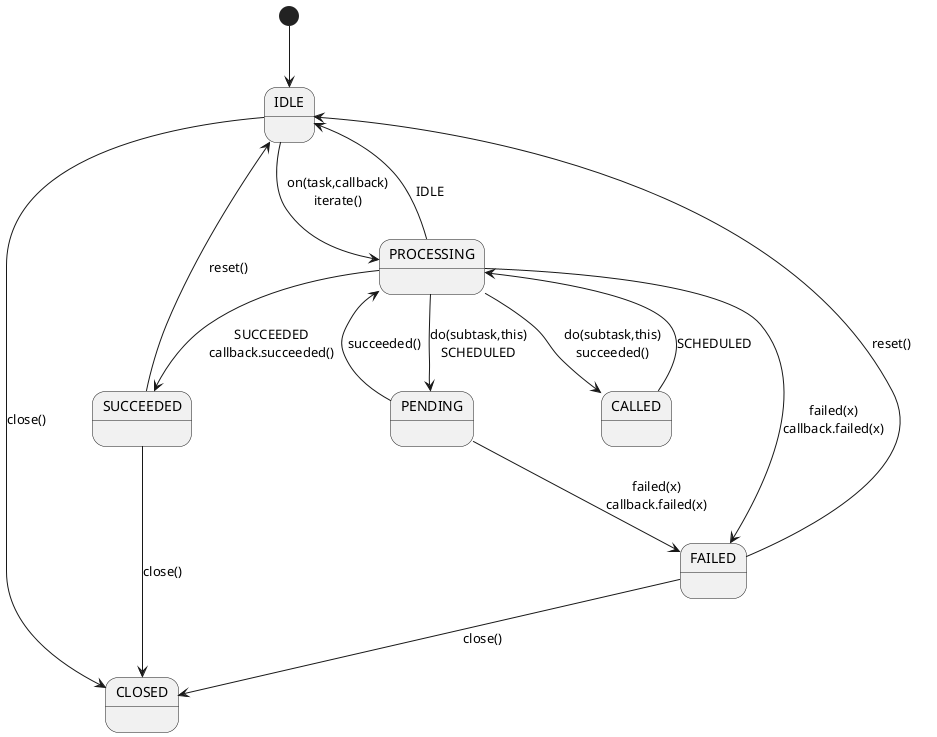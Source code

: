 @startuml

IDLE:
PROCESSING:
PENDING:
CALLED:
SUCCEEDED:
FAILED:
CLOSED:


[*] --> IDLE

IDLE --> PROCESSING: on(task,callback)\niterate()

PROCESSING --> IDLE: IDLE
PROCESSING --> PENDING: do(subtask,this)\nSCHEDULED
PROCESSING --> SUCCEEDED: SUCCEEDED\ncallback.succeeded()

CALLED --> PROCESSING: SCHEDULED

PROCESSING --> CALLED: do(subtask,this)\nsucceeded()
PENDING --> PROCESSING: succeeded()

PENDING --> FAILED: failed(x)\ncallback.failed(x)
PROCESSING --> FAILED: failed(x)\ncallback.failed(x)

IDLE --> CLOSED: close()
SUCCEEDED --> CLOSED: close()
FAILED --> CLOSED: close()

SUCCEEDED --> IDLE: reset()
FAILED --> IDLE: reset()

@enduml
